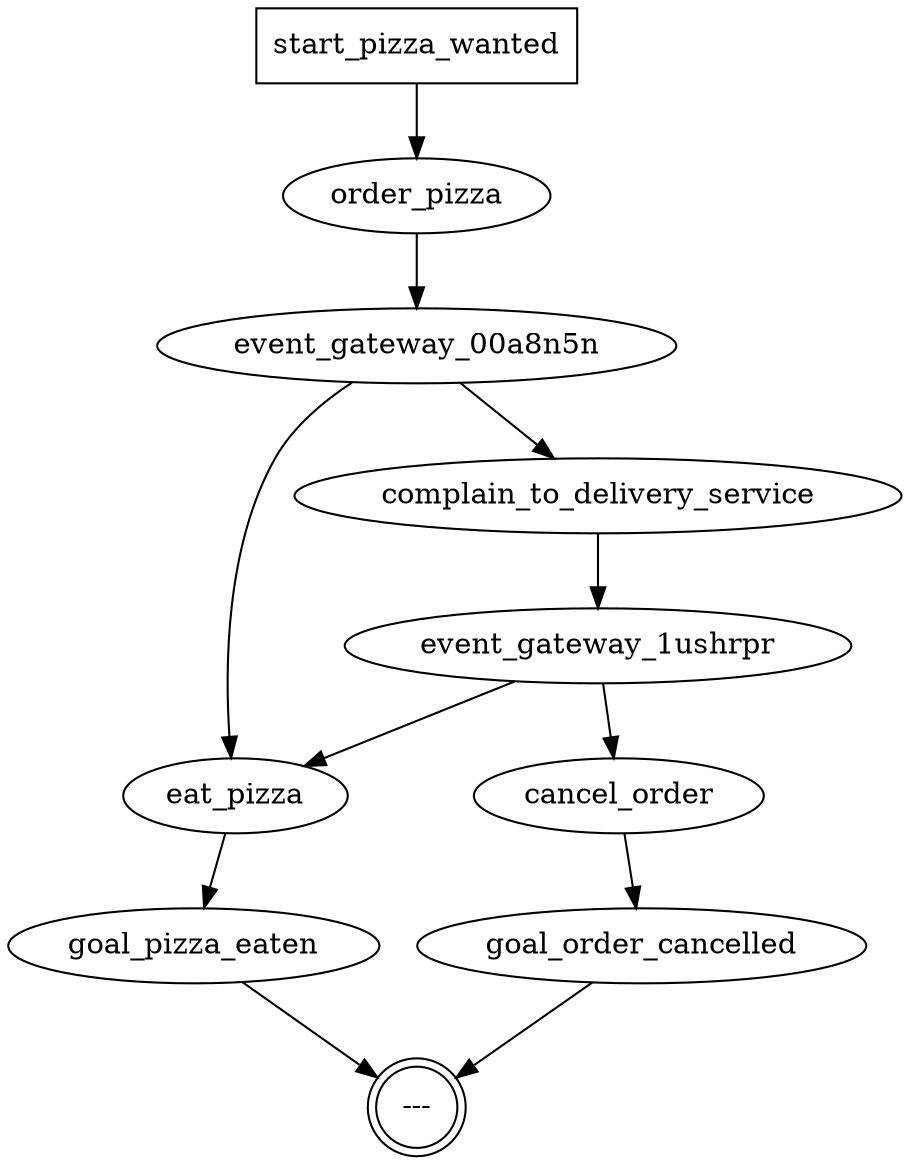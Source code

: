 digraph {
  0 [label="---", shape=doublecircle];
  1 [label="goal_pizza_eaten"];
  2 [label="eat_pizza"];
  3 [label="event_gateway_00a8n5n"];
  4 [label="order_pizza"];
  5 [label="start_pizza_wanted", shape=box];
  8 [label="goal_order_cancelled"];
  7 [label="complain_to_delivery_service"];
  6 [label="event_gateway_1ushrpr"];
  9 [label="cancel_order"];
  1 -> 0;
  2 -> 1;
  3 -> 7;
  3 -> 2;
  4 -> 3;
  5 -> 4;
  8 -> 0;
  7 -> 6;
  6 -> 2;
  6 -> 9;
  9 -> 8;
}
